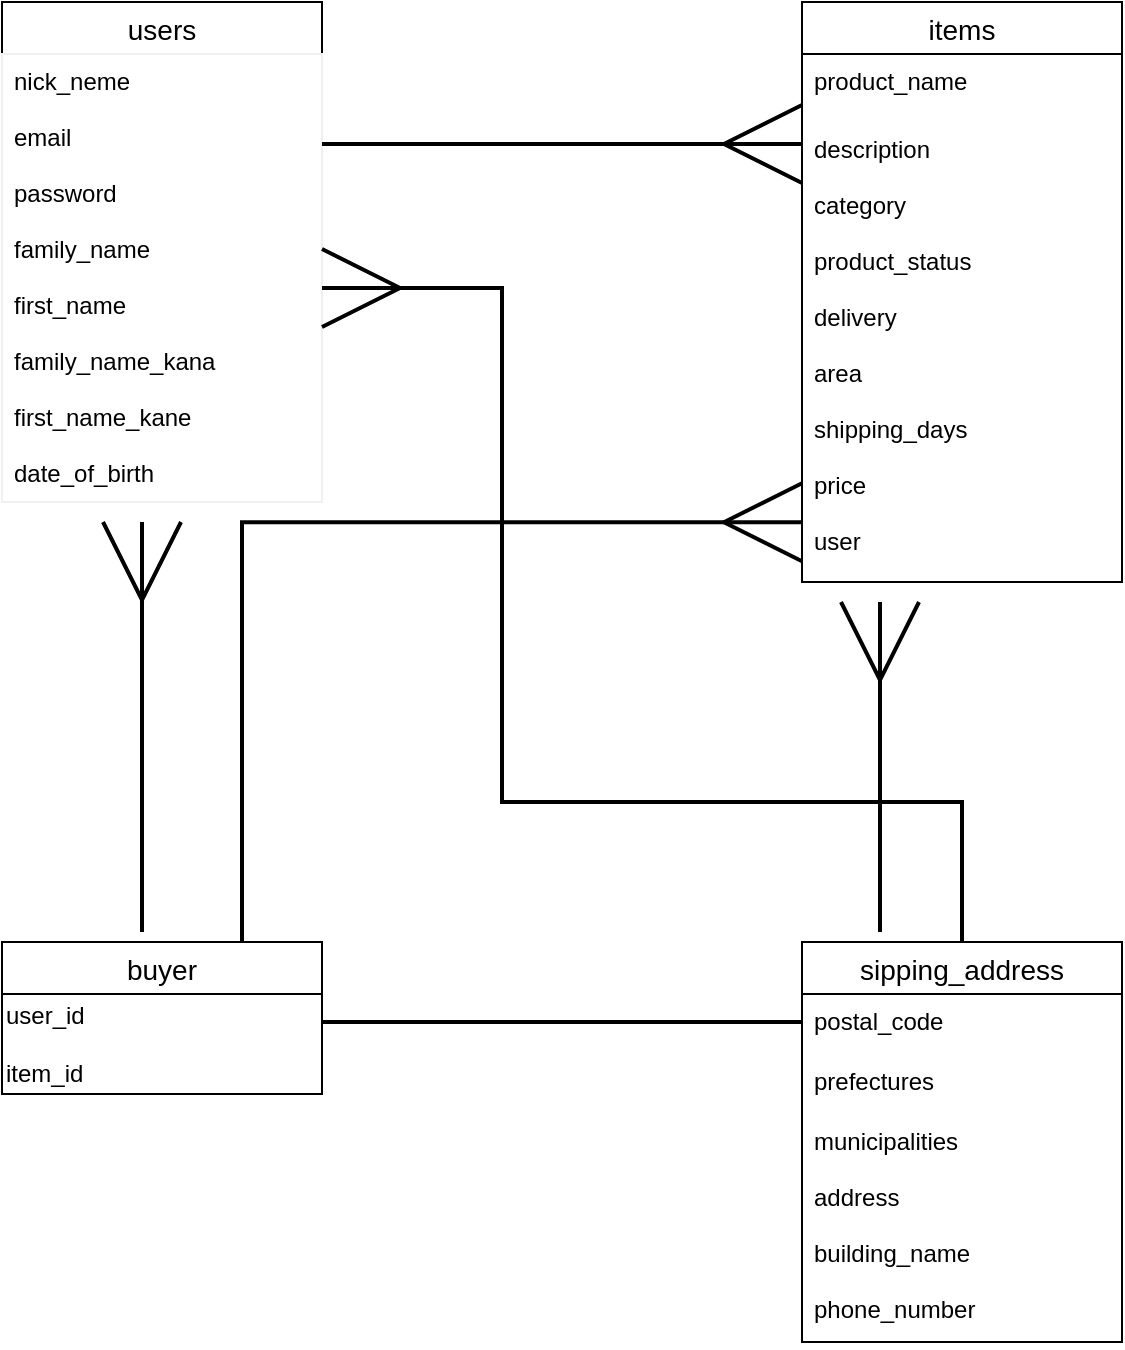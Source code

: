 <mxfile version="13.6.5">
    <diagram id="FT8n3TEMALcEfe8QFBt1" name="ページ1">
        <mxGraphModel dx="968" dy="830" grid="1" gridSize="10" guides="0" tooltips="1" connect="0" arrows="1" fold="1" page="1" pageScale="1" pageWidth="827" pageHeight="1169" math="0" shadow="0">
            <root>
                <mxCell id="0"/>
                <mxCell id="1" parent="0"/>
                <mxCell id="2" value="users" style="swimlane;fontStyle=0;childLayout=stackLayout;horizontal=1;startSize=26;horizontalStack=0;resizeParent=1;resizeParentMax=0;resizeLast=0;collapsible=1;marginBottom=0;align=center;fontSize=14;" vertex="1" parent="1">
                    <mxGeometry x="120" y="80" width="160" height="250" as="geometry"/>
                </mxCell>
                <mxCell id="5" value="nick_neme&#10;&#10;email&#10;&#10;password&#10;&#10;family_name&#10;&#10;first_name&#10;&#10;family_name_kana&#10;&#10;first_name_kane&#10;&#10;date_of_birth" style="text;fillColor=none;spacingLeft=4;spacingRight=4;overflow=hidden;rotatable=0;points=[[0,0.5],[1,0.5]];portConstraint=eastwest;fontSize=12;strokeColor=#f0f0f0;" vertex="1" parent="2">
                    <mxGeometry y="26" width="160" height="224" as="geometry"/>
                </mxCell>
                <mxCell id="6" value="items" style="swimlane;fontStyle=0;childLayout=stackLayout;horizontal=1;startSize=26;horizontalStack=0;resizeParent=1;resizeParentMax=0;resizeLast=0;collapsible=1;marginBottom=0;align=center;fontSize=14;" vertex="1" parent="1">
                    <mxGeometry x="520" y="80" width="160" height="290" as="geometry"/>
                </mxCell>
                <mxCell id="7" value="product_name" style="text;strokeColor=none;fillColor=none;spacingLeft=4;spacingRight=4;overflow=hidden;rotatable=0;points=[[0,0.5],[1,0.5]];portConstraint=eastwest;fontSize=12;" vertex="1" parent="6">
                    <mxGeometry y="26" width="160" height="34" as="geometry"/>
                </mxCell>
                <mxCell id="9" value="description&#10;&#10;category&#10;&#10;product_status&#10;&#10;delivery&#10;&#10;area&#10;&#10;shipping_days&#10;&#10;price&#10;&#10;user&#10;" style="text;strokeColor=none;fillColor=none;spacingLeft=4;spacingRight=4;overflow=hidden;rotatable=0;points=[[0,0.5],[1,0.5]];portConstraint=eastwest;fontSize=12;" vertex="1" parent="6">
                    <mxGeometry y="60" width="160" height="230" as="geometry"/>
                </mxCell>
                <mxCell id="10" style="edgeStyle=orthogonalEdgeStyle;rounded=0;orthogonalLoop=1;jettySize=auto;html=1;exitX=1;exitY=0.5;exitDx=0;exitDy=0;endArrow=ERmany;endFill=0;entryX=0;entryY=0.5;entryDx=0;entryDy=0;strokeWidth=2;startSize=6;targetPerimeterSpacing=0;endSize=36;" edge="1" parent="1">
                    <mxGeometry relative="1" as="geometry">
                        <mxPoint x="280" y="151" as="sourcePoint"/>
                        <mxPoint x="520" y="151" as="targetPoint"/>
                    </mxGeometry>
                </mxCell>
                <mxCell id="21" style="edgeStyle=orthogonalEdgeStyle;rounded=0;orthogonalLoop=1;jettySize=auto;html=1;exitX=0.75;exitY=0;exitDx=0;exitDy=0;entryX=0;entryY=0.87;entryDx=0;entryDy=0;entryPerimeter=0;startSize=6;endArrow=ERmany;endFill=0;endSize=36;targetPerimeterSpacing=0;strokeWidth=2;" edge="1" parent="1" source="11" target="9">
                    <mxGeometry relative="1" as="geometry"/>
                </mxCell>
                <mxCell id="22" style="edgeStyle=orthogonalEdgeStyle;rounded=0;orthogonalLoop=1;jettySize=auto;html=1;startSize=6;endArrow=ERmany;endFill=0;endSize=36;targetPerimeterSpacing=0;strokeWidth=2;" edge="1" parent="1">
                    <mxGeometry relative="1" as="geometry">
                        <mxPoint x="190" y="340" as="targetPoint"/>
                        <mxPoint x="190" y="545" as="sourcePoint"/>
                    </mxGeometry>
                </mxCell>
                <mxCell id="11" value="buyer" style="swimlane;fontStyle=0;childLayout=stackLayout;horizontal=1;startSize=26;horizontalStack=0;resizeParent=1;resizeParentMax=0;resizeLast=0;collapsible=1;marginBottom=0;align=center;fontSize=14;" vertex="1" parent="1">
                    <mxGeometry x="120" y="550" width="160" height="76" as="geometry"/>
                </mxCell>
                <mxCell id="25" value="user_id&lt;br&gt;&lt;br&gt;&lt;div&gt;&lt;span&gt;item_id&lt;/span&gt;&lt;/div&gt;" style="text;html=1;align=left;verticalAlign=middle;resizable=0;points=[];autosize=1;" vertex="1" parent="11">
                    <mxGeometry y="26" width="160" height="50" as="geometry"/>
                </mxCell>
                <mxCell id="20" style="edgeStyle=orthogonalEdgeStyle;rounded=0;orthogonalLoop=1;jettySize=auto;html=1;exitX=0.25;exitY=0;exitDx=0;exitDy=0;startSize=6;endArrow=ERmany;endFill=0;endSize=36;targetPerimeterSpacing=0;strokeWidth=2;" edge="1" parent="1">
                    <mxGeometry relative="1" as="geometry">
                        <mxPoint x="559" y="380" as="targetPoint"/>
                        <mxPoint x="560" y="544" as="sourcePoint"/>
                        <Array as="points">
                            <mxPoint x="559" y="544"/>
                        </Array>
                    </mxGeometry>
                </mxCell>
                <mxCell id="23" style="edgeStyle=orthogonalEdgeStyle;rounded=0;orthogonalLoop=1;jettySize=auto;html=1;startSize=6;endArrow=ERmany;endFill=0;endSize=36;targetPerimeterSpacing=0;strokeWidth=2;" edge="1" parent="1" source="15" target="5">
                    <mxGeometry relative="1" as="geometry">
                        <Array as="points">
                            <mxPoint x="600" y="480"/>
                            <mxPoint x="370" y="480"/>
                            <mxPoint x="370" y="223"/>
                        </Array>
                    </mxGeometry>
                </mxCell>
                <mxCell id="15" value="sipping_address" style="swimlane;fontStyle=0;childLayout=stackLayout;horizontal=1;startSize=26;horizontalStack=0;resizeParent=1;resizeParentMax=0;resizeLast=0;collapsible=1;marginBottom=0;align=center;fontSize=14;" vertex="1" parent="1">
                    <mxGeometry x="520" y="550" width="160" height="200" as="geometry"/>
                </mxCell>
                <mxCell id="16" value="postal_code" style="text;strokeColor=none;fillColor=none;spacingLeft=4;spacingRight=4;overflow=hidden;rotatable=0;points=[[0,0.5],[1,0.5]];portConstraint=eastwest;fontSize=12;" vertex="1" parent="15">
                    <mxGeometry y="26" width="160" height="30" as="geometry"/>
                </mxCell>
                <mxCell id="17" value="prefectures" style="text;strokeColor=none;fillColor=none;spacingLeft=4;spacingRight=4;overflow=hidden;rotatable=0;points=[[0,0.5],[1,0.5]];portConstraint=eastwest;fontSize=12;" vertex="1" parent="15">
                    <mxGeometry y="56" width="160" height="30" as="geometry"/>
                </mxCell>
                <mxCell id="18" value="municipalities&#10;&#10;address&#10;&#10;building_name&#10;&#10;phone_number" style="text;strokeColor=none;fillColor=none;spacingLeft=4;spacingRight=4;overflow=hidden;rotatable=0;points=[[0,0.5],[1,0.5]];portConstraint=eastwest;fontSize=12;" vertex="1" parent="15">
                    <mxGeometry y="86" width="160" height="114" as="geometry"/>
                </mxCell>
                <mxCell id="19" style="edgeStyle=orthogonalEdgeStyle;rounded=0;orthogonalLoop=1;jettySize=auto;html=1;exitX=1;exitY=0.5;exitDx=0;exitDy=0;startSize=6;endArrow=none;endFill=0;endSize=36;targetPerimeterSpacing=0;strokeWidth=2;" edge="1" parent="1">
                    <mxGeometry relative="1" as="geometry">
                        <mxPoint x="280" y="590" as="sourcePoint"/>
                        <mxPoint x="520" y="590" as="targetPoint"/>
                    </mxGeometry>
                </mxCell>
            </root>
        </mxGraphModel>
    </diagram>
</mxfile>